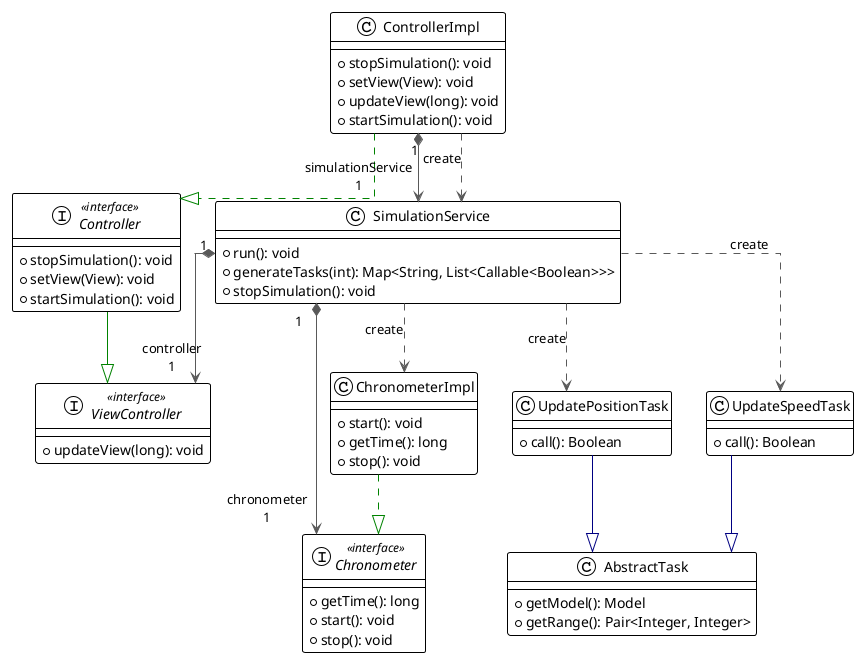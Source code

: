 @startuml

!theme plain
top to bottom direction
skinparam linetype ortho

class AbstractTask {
  + getModel(): Model
  + getRange(): Pair<Integer, Integer>
}
interface Chronometer << interface >> {
  + getTime(): long
  + start(): void
  + stop(): void
}
class ChronometerImpl {
  + start(): void
  + getTime(): long
  + stop(): void
}
interface Controller << interface >> {
  + stopSimulation(): void
  + setView(View): void
  + startSimulation(): void
}
class ControllerImpl {
  + stopSimulation(): void
  + setView(View): void
  + updateView(long): void
  + startSimulation(): void
}
class SimulationService {
  + run(): void
  + generateTasks(int): Map<String, List<Callable<Boolean>>>
  + stopSimulation(): void
}
class UpdatePositionTask {
  + call(): Boolean
}
class UpdateSpeedTask {
  + call(): Boolean
}
interface ViewController << interface >> {
  + updateView(long): void
}

ChronometerImpl     -[#008200,dashed]-^  Chronometer        
Controller          -[#008200,plain]-^  ViewController     
ControllerImpl      -[#008200,dashed]-^  Controller         
ControllerImpl     "1" *-[#595959,plain]-> "simulationService\n1" SimulationService  
ControllerImpl      -[#595959,dashed]->  SimulationService  : "«create»"
SimulationService  "1" *-[#595959,plain]-> "chronometer\n1" Chronometer        
SimulationService   -[#595959,dashed]->  ChronometerImpl    : "«create»"
SimulationService   -[#595959,dashed]->  UpdatePositionTask : "«create»"
SimulationService   -[#595959,dashed]->  UpdateSpeedTask    : "«create»"
SimulationService  "1" *-[#595959,plain]-> "controller\n1" ViewController     
UpdatePositionTask  -[#000082,plain]-^  AbstractTask       
UpdateSpeedTask     -[#000082,plain]-^  AbstractTask       
@enduml
